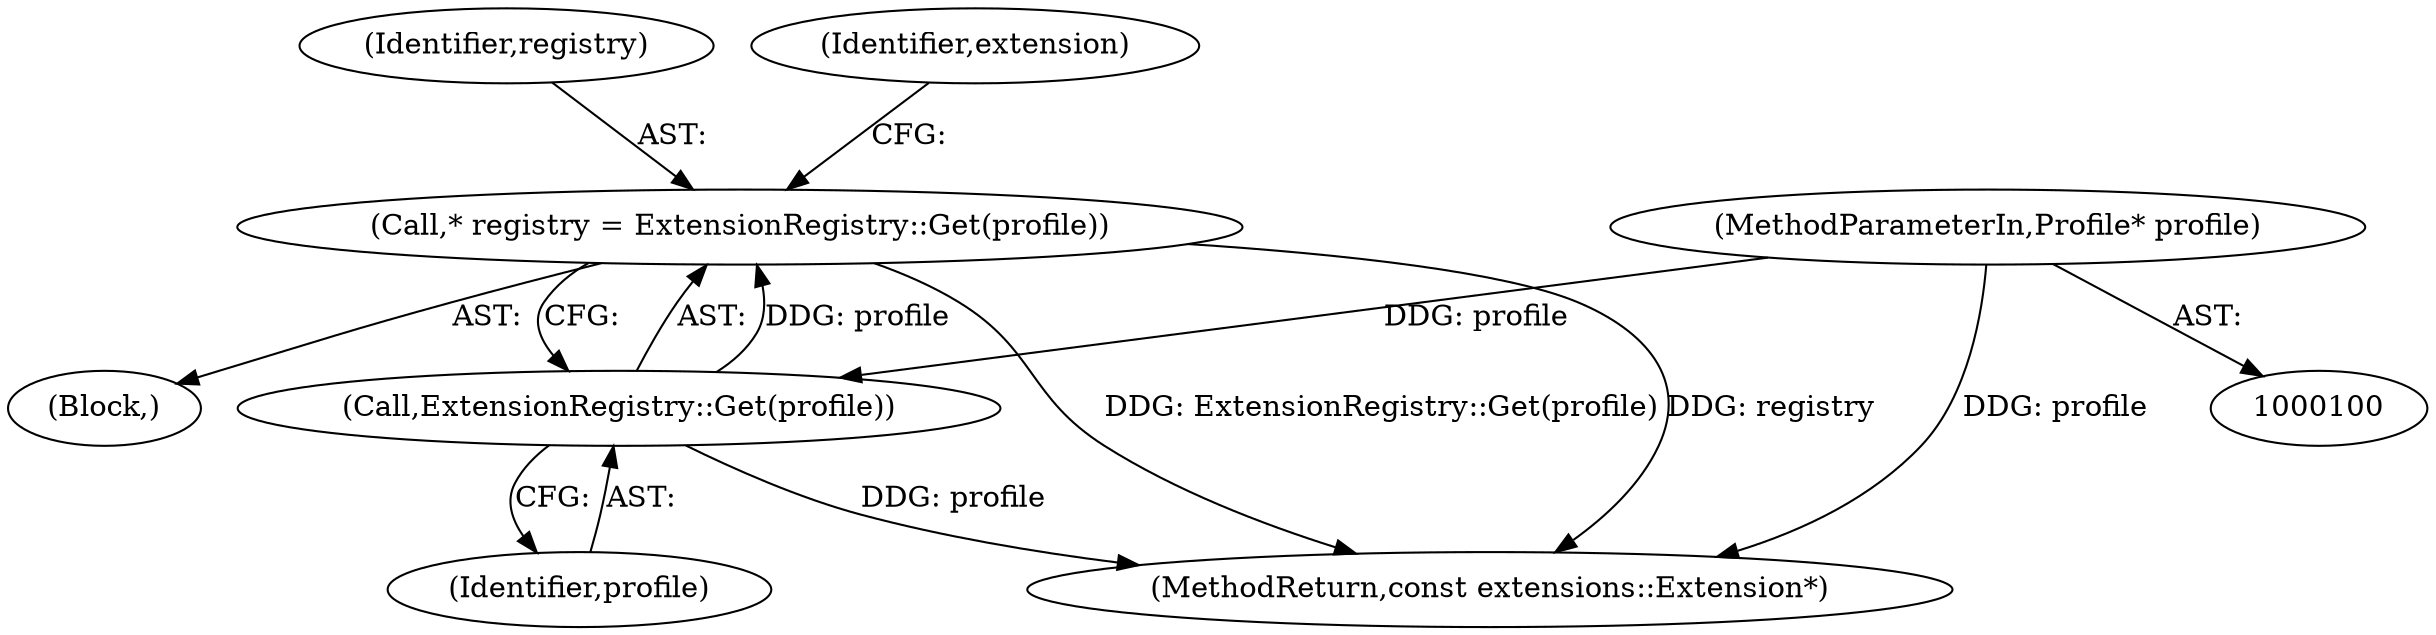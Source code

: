digraph "0_Chrome_db93178bcaaf7e99ebb18bd51fa99b2feaf47e1f_0@pointer" {
"1000105" [label="(Call,* registry = ExtensionRegistry::Get(profile))"];
"1000107" [label="(Call,ExtensionRegistry::Get(profile))"];
"1000101" [label="(MethodParameterIn,Profile* profile)"];
"1000106" [label="(Identifier,registry)"];
"1000101" [label="(MethodParameterIn,Profile* profile)"];
"1000111" [label="(Identifier,extension)"];
"1000105" [label="(Call,* registry = ExtensionRegistry::Get(profile))"];
"1000107" [label="(Call,ExtensionRegistry::Get(profile))"];
"1000108" [label="(Identifier,profile)"];
"1000116" [label="(MethodReturn,const extensions::Extension*)"];
"1000103" [label="(Block,)"];
"1000105" -> "1000103"  [label="AST: "];
"1000105" -> "1000107"  [label="CFG: "];
"1000106" -> "1000105"  [label="AST: "];
"1000107" -> "1000105"  [label="AST: "];
"1000111" -> "1000105"  [label="CFG: "];
"1000105" -> "1000116"  [label="DDG: ExtensionRegistry::Get(profile)"];
"1000105" -> "1000116"  [label="DDG: registry"];
"1000107" -> "1000105"  [label="DDG: profile"];
"1000107" -> "1000108"  [label="CFG: "];
"1000108" -> "1000107"  [label="AST: "];
"1000107" -> "1000116"  [label="DDG: profile"];
"1000101" -> "1000107"  [label="DDG: profile"];
"1000101" -> "1000100"  [label="AST: "];
"1000101" -> "1000116"  [label="DDG: profile"];
}
